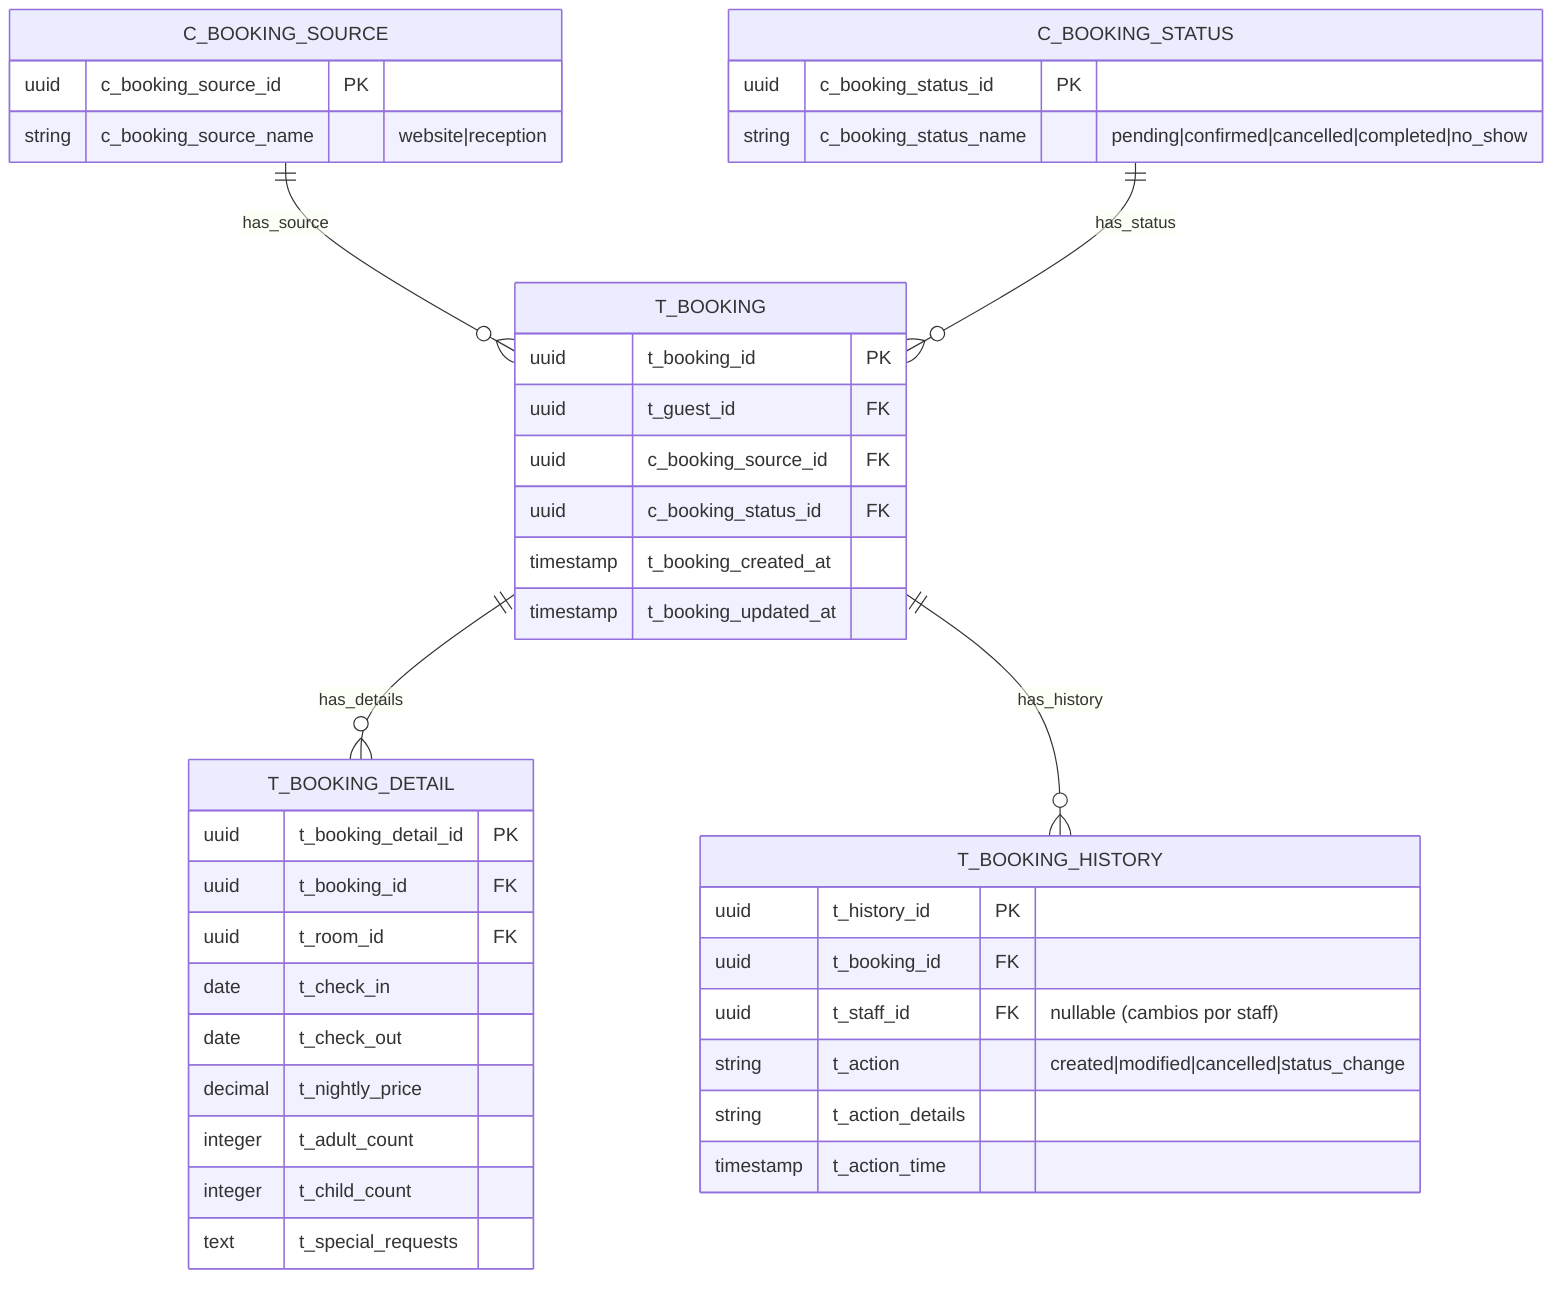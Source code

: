 erDiagram
    %% ========= CATÁLOGOS =========
    C_BOOKING_SOURCE {
        uuid c_booking_source_id PK
        string c_booking_source_name "website|reception"
    }

    C_BOOKING_STATUS {
        uuid c_booking_status_id PK
        string c_booking_status_name "pending|confirmed|cancelled|completed|no_show"
    }

    %% ========= TRANSACCIONALES =========
    T_BOOKING {
        uuid t_booking_id PK
        uuid t_guest_id FK
        uuid c_booking_source_id FK
        uuid c_booking_status_id FK
        timestamp t_booking_created_at
        timestamp t_booking_updated_at
    }

    T_BOOKING_DETAIL {
        uuid t_booking_detail_id PK
        uuid t_booking_id FK
        uuid t_room_id FK
        date t_check_in
        date t_check_out
        decimal t_nightly_price
        integer t_adult_count
        integer t_child_count
        text t_special_requests
    }

    T_BOOKING_HISTORY {
        uuid t_history_id PK
        uuid t_booking_id FK
        uuid t_staff_id FK "nullable (cambios por staff)"
        string t_action "created|modified|cancelled|status_change"
        string t_action_details
        timestamp t_action_time
    }

    %% ========= RELACIONES =========
    T_BOOKING ||--o{ T_BOOKING_DETAIL : "has_details"
    T_BOOKING ||--o{ T_BOOKING_HISTORY : "has_history"
    C_BOOKING_SOURCE ||--o{ T_BOOKING : "has_source"
    C_BOOKING_STATUS ||--o{ T_BOOKING : "has_status"